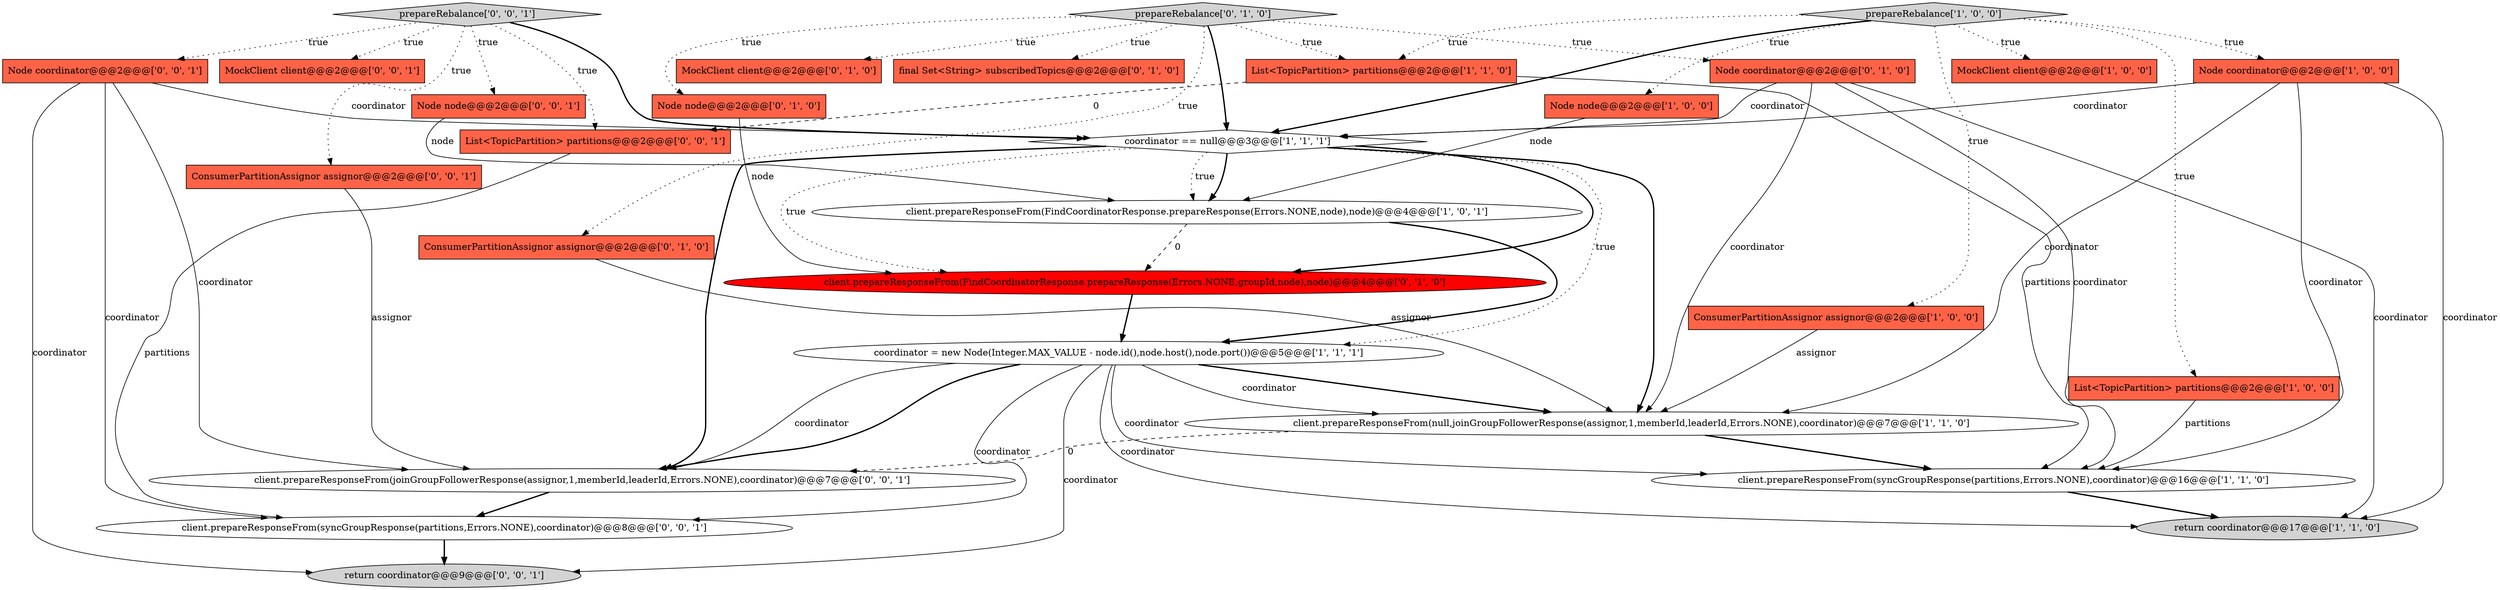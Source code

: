 digraph {
16 [style = filled, label = "Node node@@@2@@@['0', '1', '0']", fillcolor = tomato, shape = box image = "AAA0AAABBB2BBB"];
28 [style = filled, label = "return coordinator@@@9@@@['0', '0', '1']", fillcolor = lightgray, shape = ellipse image = "AAA0AAABBB3BBB"];
5 [style = filled, label = "MockClient client@@@2@@@['1', '0', '0']", fillcolor = tomato, shape = box image = "AAA0AAABBB1BBB"];
6 [style = filled, label = "client.prepareResponseFrom(null,joinGroupFollowerResponse(assignor,1,memberId,leaderId,Errors.NONE),coordinator)@@@7@@@['1', '1', '0']", fillcolor = white, shape = ellipse image = "AAA0AAABBB1BBB"];
7 [style = filled, label = "ConsumerPartitionAssignor assignor@@@2@@@['1', '0', '0']", fillcolor = tomato, shape = box image = "AAA0AAABBB1BBB"];
19 [style = filled, label = "prepareRebalance['0', '1', '0']", fillcolor = lightgray, shape = diamond image = "AAA0AAABBB2BBB"];
21 [style = filled, label = "prepareRebalance['0', '0', '1']", fillcolor = lightgray, shape = diamond image = "AAA0AAABBB3BBB"];
25 [style = filled, label = "client.prepareResponseFrom(joinGroupFollowerResponse(assignor,1,memberId,leaderId,Errors.NONE),coordinator)@@@7@@@['0', '0', '1']", fillcolor = white, shape = ellipse image = "AAA0AAABBB3BBB"];
17 [style = filled, label = "Node coordinator@@@2@@@['0', '1', '0']", fillcolor = tomato, shape = box image = "AAA0AAABBB2BBB"];
12 [style = filled, label = "prepareRebalance['1', '0', '0']", fillcolor = lightgray, shape = diamond image = "AAA0AAABBB1BBB"];
9 [style = filled, label = "client.prepareResponseFrom(FindCoordinatorResponse.prepareResponse(Errors.NONE,node),node)@@@4@@@['1', '0', '1']", fillcolor = white, shape = ellipse image = "AAA0AAABBB1BBB"];
10 [style = filled, label = "coordinator = new Node(Integer.MAX_VALUE - node.id(),node.host(),node.port())@@@5@@@['1', '1', '1']", fillcolor = white, shape = ellipse image = "AAA0AAABBB1BBB"];
23 [style = filled, label = "Node coordinator@@@2@@@['0', '0', '1']", fillcolor = tomato, shape = box image = "AAA0AAABBB3BBB"];
0 [style = filled, label = "return coordinator@@@17@@@['1', '1', '0']", fillcolor = lightgray, shape = ellipse image = "AAA0AAABBB1BBB"];
20 [style = filled, label = "client.prepareResponseFrom(syncGroupResponse(partitions,Errors.NONE),coordinator)@@@8@@@['0', '0', '1']", fillcolor = white, shape = ellipse image = "AAA0AAABBB3BBB"];
4 [style = filled, label = "List<TopicPartition> partitions@@@2@@@['1', '0', '0']", fillcolor = tomato, shape = box image = "AAA0AAABBB1BBB"];
13 [style = filled, label = "ConsumerPartitionAssignor assignor@@@2@@@['0', '1', '0']", fillcolor = tomato, shape = box image = "AAA0AAABBB2BBB"];
26 [style = filled, label = "ConsumerPartitionAssignor assignor@@@2@@@['0', '0', '1']", fillcolor = tomato, shape = box image = "AAA0AAABBB3BBB"];
15 [style = filled, label = "final Set<String> subscribedTopics@@@2@@@['0', '1', '0']", fillcolor = tomato, shape = box image = "AAA0AAABBB2BBB"];
24 [style = filled, label = "MockClient client@@@2@@@['0', '0', '1']", fillcolor = tomato, shape = box image = "AAA0AAABBB3BBB"];
27 [style = filled, label = "List<TopicPartition> partitions@@@2@@@['0', '0', '1']", fillcolor = tomato, shape = box image = "AAA0AAABBB3BBB"];
22 [style = filled, label = "Node node@@@2@@@['0', '0', '1']", fillcolor = tomato, shape = box image = "AAA0AAABBB3BBB"];
3 [style = filled, label = "Node coordinator@@@2@@@['1', '0', '0']", fillcolor = tomato, shape = box image = "AAA0AAABBB1BBB"];
2 [style = filled, label = "client.prepareResponseFrom(syncGroupResponse(partitions,Errors.NONE),coordinator)@@@16@@@['1', '1', '0']", fillcolor = white, shape = ellipse image = "AAA0AAABBB1BBB"];
11 [style = filled, label = "List<TopicPartition> partitions@@@2@@@['1', '1', '0']", fillcolor = tomato, shape = box image = "AAA0AAABBB1BBB"];
18 [style = filled, label = "client.prepareResponseFrom(FindCoordinatorResponse.prepareResponse(Errors.NONE,groupId,node),node)@@@4@@@['0', '1', '0']", fillcolor = red, shape = ellipse image = "AAA1AAABBB2BBB"];
14 [style = filled, label = "MockClient client@@@2@@@['0', '1', '0']", fillcolor = tomato, shape = box image = "AAA0AAABBB2BBB"];
1 [style = filled, label = "coordinator == null@@@3@@@['1', '1', '1']", fillcolor = white, shape = diamond image = "AAA0AAABBB1BBB"];
8 [style = filled, label = "Node node@@@2@@@['1', '0', '0']", fillcolor = tomato, shape = box image = "AAA0AAABBB1BBB"];
27->20 [style = solid, label="partitions"];
12->3 [style = dotted, label="true"];
19->14 [style = dotted, label="true"];
3->1 [style = solid, label="coordinator"];
13->6 [style = solid, label="assignor"];
17->1 [style = solid, label="coordinator"];
23->20 [style = solid, label="coordinator"];
1->10 [style = dotted, label="true"];
3->2 [style = solid, label="coordinator"];
12->8 [style = dotted, label="true"];
19->17 [style = dotted, label="true"];
10->20 [style = solid, label="coordinator"];
9->18 [style = dashed, label="0"];
10->0 [style = solid, label="coordinator"];
20->28 [style = bold, label=""];
23->1 [style = solid, label="coordinator"];
21->27 [style = dotted, label="true"];
3->6 [style = solid, label="coordinator"];
21->22 [style = dotted, label="true"];
1->18 [style = bold, label=""];
19->13 [style = dotted, label="true"];
16->18 [style = solid, label="node"];
23->28 [style = solid, label="coordinator"];
11->2 [style = solid, label="partitions"];
9->10 [style = bold, label=""];
19->15 [style = dotted, label="true"];
17->2 [style = solid, label="coordinator"];
12->1 [style = bold, label=""];
10->6 [style = bold, label=""];
23->25 [style = solid, label="coordinator"];
1->9 [style = bold, label=""];
3->0 [style = solid, label="coordinator"];
10->25 [style = solid, label="coordinator"];
17->0 [style = solid, label="coordinator"];
12->11 [style = dotted, label="true"];
1->18 [style = dotted, label="true"];
6->2 [style = bold, label=""];
8->9 [style = solid, label="node"];
10->2 [style = solid, label="coordinator"];
26->25 [style = solid, label="assignor"];
10->28 [style = solid, label="coordinator"];
2->0 [style = bold, label=""];
1->6 [style = bold, label=""];
19->1 [style = bold, label=""];
25->20 [style = bold, label=""];
21->24 [style = dotted, label="true"];
21->26 [style = dotted, label="true"];
18->10 [style = bold, label=""];
12->5 [style = dotted, label="true"];
10->25 [style = bold, label=""];
6->25 [style = dashed, label="0"];
19->11 [style = dotted, label="true"];
21->23 [style = dotted, label="true"];
1->9 [style = dotted, label="true"];
21->1 [style = bold, label=""];
19->16 [style = dotted, label="true"];
17->6 [style = solid, label="coordinator"];
4->2 [style = solid, label="partitions"];
7->6 [style = solid, label="assignor"];
12->4 [style = dotted, label="true"];
11->27 [style = dashed, label="0"];
10->6 [style = solid, label="coordinator"];
22->9 [style = solid, label="node"];
12->7 [style = dotted, label="true"];
1->25 [style = bold, label=""];
}
